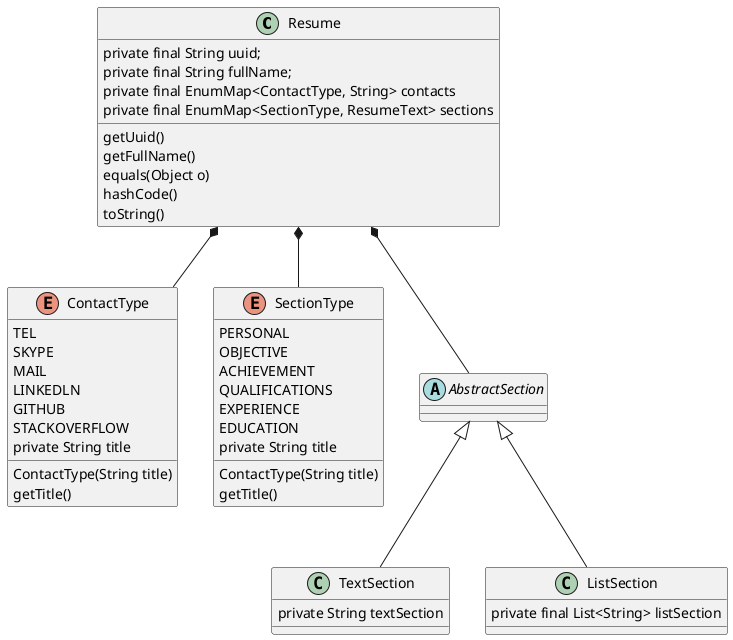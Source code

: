 @startuml
'https://plantuml.com/class-diagram

 class Resume {
    private final String uuid;
    private final String fullName;
    private final EnumMap<ContactType, String> contacts
    private final EnumMap<SectionType, ResumeText> sections
     getUuid()
     getFullName()
     equals(Object o)
     hashCode()
     toString()
}

 Resume  *-- ContactType
 enum ContactType{
     TEL
     SKYPE
     MAIL
     LINKEDLN
     GITHUB
     STACKOVERFLOW
     private String title
      ContactType(String title)
      getTitle()
 }

Resume  *-- SectionType
 enum SectionType{
      PERSONAL
      OBJECTIVE
      ACHIEVEMENT
      QUALIFICATIONS
      EXPERIENCE
      EDUCATION
      private String title
       ContactType(String title)
       getTitle()
 }

Resume  *--  AbstractSection
     abstract class AbstractSection {
    }

class TextSection extends AbstractSection{
      private String textSection
}

class ListSection extends AbstractSection{
    private final List<String> listSection
}

@enduml
